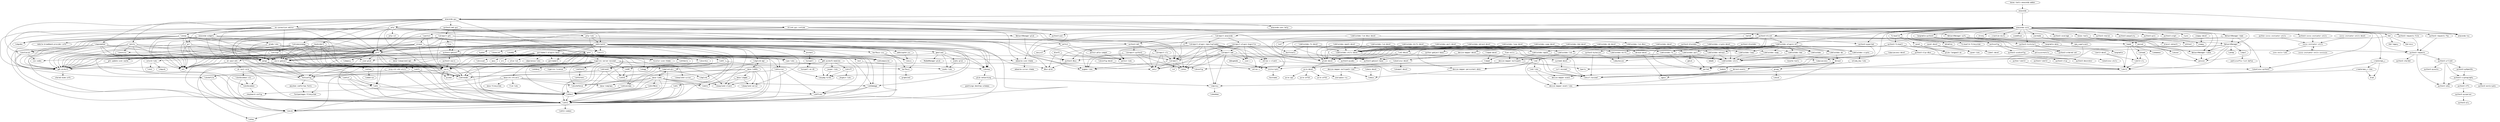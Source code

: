 strict digraph G {
node [fontname=monospace];
  "aajohan-comfortaa-fonts" -> "fontpackages-filesystem";
  "adwaita-icon-theme" -> "adwaita-cursor-theme";
  "anaconda" -> "anaconda-core";
  "anaconda" -> "anaconda-gui";
  "anaconda" -> "anaconda-tui";
  "anaconda-core" -> "anaconda-tui";
  "anaconda-core" -> "authconfig";
  "anaconda-core" -> "chrony";
  "anaconda-core" -> "cracklib-dicts";
  "anaconda-core" -> "createrepo_c";
  "anaconda-core" -> "firewalld";
  "anaconda-core" -> "glibc-langpack-en";
  "anaconda-core" -> "isomd5sum";
  "anaconda-core" -> "kbd";
  "anaconda-core" -> "kexec-tools";
  "anaconda-core" -> "langtable-data";
  "anaconda-core" -> "langtable-python3";
  "anaconda-core" -> "libblockdev-plugins-all";
  "anaconda-core" -> "libreport-anaconda";
  "anaconda-core" -> "libselinux-python3";
  "anaconda-core" -> "NetworkManager";
  "anaconda-core" -> "NetworkManager-libnm";
  "anaconda-core" -> "NetworkManager-team";
  "anaconda-core" -> "parted";
  "anaconda-core" -> "python3-blivet";
  "anaconda-core" -> "python3-blockdev";
  "anaconda-core" -> "python3-coverage";
  "anaconda-core" -> "python3-dbus";
  "anaconda-core" -> "python3-iscsi-initiator-utils";
  "anaconda-core" -> "python3-kickstart";
  "anaconda-core" -> "python3-meh";
  "anaconda-core" -> "python3-ntplib";
  "anaconda-core" -> "python3-ordered-set";
  "anaconda-core" -> "python3-pid";
  "anaconda-core" -> "python3-pwquality";
  "anaconda-core" -> "python3-pyparted";
  "anaconda-core" -> "python3-pytz";
  "anaconda-core" -> "python3-requests";
  "anaconda-core" -> "python3-requests-file";
  "anaconda-core" -> "python3-requests-ftp";
  "anaconda-core" -> "python3-wrapt";
  "anaconda-core" -> "realmd";
  "anaconda-core" -> "rsync";
  "anaconda-core" -> "teamd";
  "anaconda-core" -> "usermode";
  "anaconda-gui" -> "adwaita-icon-theme";
  "anaconda-gui" -> "anaconda-core";
  "anaconda-gui" -> "anaconda-user-help";
  "anaconda-gui" -> "anaconda-widgets";
  "anaconda-gui" -> "blivet-gui-runtime";
  "anaconda-gui" -> "keybinder3";
  "anaconda-gui" -> "libgnomekbd";
  "anaconda-gui" -> "libtimezonemap";
  "anaconda-gui" -> "libxklavier";
  "anaconda-gui" -> "NetworkManager-wifi";
  "anaconda-gui" -> "nm-connection-editor";
  "anaconda-gui" -> "python3-gobject-base";
  "anaconda-gui" -> "python3-meh-gui";
  "anaconda-gui" -> "tigervnc-server-minimal";
  "anaconda-gui" -> "yelp";
  "anaconda-gui" -> "zenity";
  "anaconda-tui" -> "anaconda-core";
  "anaconda-widgets" -> "atk";
  "anaconda-widgets" -> "cairo";
  "anaconda-widgets" -> "cairo-gobject";
  "anaconda-widgets" -> "gdk-pixbuf2";
  "anaconda-widgets" -> "glade-libs";
  "anaconda-widgets" -> "gtk3";
  "anaconda-widgets" -> "libxklavier";
  "anaconda-widgets" -> "pango";
  "at-spi2-atk" -> "atk";
  "at-spi2-atk" -> "at-spi2-core";
  "at-spi2-core" -> "libX11";
  "at-spi2-core" -> "libXi";
  "at-spi2-core" -> "libxkbcommon";
  "at-spi2-core" -> "libxkbcommon-x11";
  "at-spi2-core" -> "libXtst";
  "authconfig" -> "policycoreutils";
  "authconfig" -> "python3-sssdconfig";
  "avahi-glib" -> "avahi-libs";
  "blivet-gui-runtime" -> "adwaita-icon-theme";
  "blivet-gui-runtime" -> "gtk3";
  "blivet-gui-runtime" -> "libreport";
  "blivet-gui-runtime" -> "lxpolkit";
  "blivet-gui-runtime" -> "python3-blivet";
  "blivet-gui-runtime" -> "python3-gobject";
  "blivet-gui-runtime" -> "python3-pid";
  "cairo" -> "fontconfig";
  "cairo-gobject" -> "cairo";
  "cairo-gobject" -> "fontconfig";
  "cairo-gobject" -> "libX11";
  "cairo-gobject" -> "libxcb";
  "cairo-gobject" -> "libXext";
  "cairo-gobject" -> "libXrender";
  "cairo-gobject" -> "pixman";
  "cairo" -> "libX11";
  "cairo" -> "libxcb";
  "cairo" -> "libXext";
  "cairo" -> "libXrender";
  "cairo" -> "pixman";
  "colord-libs" -> "lcms2";
  "colord-libs" -> "libgusb";
  "createrepo_c" -> "createrepo_c-libs";
  "createrepo_c" -> "drpm";
  "createrepo_c" -> "libcurl-minimal";
  "createrepo_c-libs" -> "drpm";
  "createrepo_c-libs" -> "libcurl-minimal";
  "cups-libs" -> "avahi-libs";
  "curl-minimal" -> "libcurl-minimal";
  "debugmode" -> "initscripts";
  "device-mapper-devel" -> "libselinux-devel";
  "device-mapper-devel" -> "systemd-devel";
  "device-mapper-event" -> "device-mapper-event-libs";
  "device-mapper-multipath" -> "device-mapper-multipath-libs";
  "device-mapper-multipath" -> "initscripts";
  "device-mapper-multipath" -> "kpartx";
  "device-mapper-multipath-libs" -> "libaio";
  "device-mapper-multipath-libs" -> "userspace-rcu";
  "device-mapper-multipath" -> "userspace-rcu";
  "device-mapper-persistent-data" -> "libaio";
  "dmraid-devel" -> "dmraid";
  "dmraid-devel" -> "sgpio";
  "dmraid" -> "device-mapper-event-libs";
  "dmraid" -> "dmraid-events";
  "dmraid-events" -> "device-mapper-event";
  "dmraid-events" -> "device-mapper-event-libs";
  "dmraid-events" -> "dmraid";
  "dmraid-events" -> "sgpio";
  "dmraid" -> "kpartx";
  "enchant" -> "hunspell";
  "fcoe-utils" -> "device-mapper-multipath";
  "fcoe-utils" -> "libpciaccess";
  "fcoe-utils" -> "lldpad";
  "firewalld" -> "ebtables";
  "firewalld" -> "firewalld-filesystem";
  "firewalld" -> "ipset";
  "firewalld" -> "python3-firewall";
  "fontconfig" -> "aajohan-comfortaa-fonts";
  "fontconfig" -> "fontpackages-filesystem";
  "fros" -> "python3-gobject";
  "GConf2" -> "dbus-glib";
  "GConf2" -> "polkit-libs";
  "gcr" -> "atk";
  "gcr" -> "cairo";
  "gcr" -> "cairo-gobject";
  "gcr" -> "gdk-pixbuf2";
  "gcr" -> "gtk3";
  "gcr" -> "pango";
  "gdk-pixbuf2-modules" -> "gdk-pixbuf2";
  "gdk-pixbuf2-modules" -> "jasper-libs";
  "gdk-pixbuf2-modules" -> "libjpeg-turbo";
  "gdk-pixbuf2-modules" -> "libtiff";
  "gdk-pixbuf2" -> "shared-mime-info";
  "geoclue2" -> "avahi-glib";
  "geoclue2" -> "avahi-libs";
  "geoclue2" -> "json-glib";
  "geoclue2" -> "libsoup";
  "geoclue2" -> "ModemManager-glib";
  "glade-libs" -> "cairo";
  "glade-libs" -> "gdk-pixbuf2";
  "glade-libs" -> "gtk3";
  "glade-libs" -> "pango";
  "glib2-devel" -> "pcre-devel";
  "glib-networking" -> "gsettings-desktop-schemas";
  "glib-networking" -> "libproxy";
  "gnupg" -> "libcurl-minimal";
  "gnupg" -> "libusb";
  "gstreamer1-plugins-base" -> "alsa-lib";
  "gstreamer1-plugins-base" -> "cairo";
  "gstreamer1-plugins-base" -> "cdparanoia-libs";
  "gstreamer1-plugins-base" -> "gstreamer1";
  "gstreamer1-plugins-base" -> "iso-codes";
  "gstreamer1-plugins-base" -> "libogg";
  "gstreamer1-plugins-base" -> "libtheora";
  "gstreamer1-plugins-base" -> "libvisual";
  "gstreamer1-plugins-base" -> "libvorbis";
  "gstreamer1-plugins-base" -> "libX11";
  "gstreamer1-plugins-base" -> "libXext";
  "gstreamer1-plugins-base" -> "libXv";
  "gstreamer1-plugins-base" -> "opus";
  "gstreamer1-plugins-base" -> "orc";
  "gstreamer1-plugins-base" -> "pango";
  "gtk2" -> "atk";
  "gtk2" -> "cairo";
  "gtk2" -> "cups-libs";
  "gtk2" -> "fontconfig";
  "gtk2" -> "gdk-pixbuf2";
  "gtk2" -> "gdk-pixbuf2-modules";
  "gtk2" -> "gtk-update-icon-cache";
  "gtk2" -> "hicolor-icon-theme";
  "gtk2" -> "libX11";
  "gtk2" -> "libXcomposite";
  "gtk2" -> "libXcursor";
  "gtk2" -> "libXdamage";
  "gtk2" -> "libXext";
  "gtk2" -> "libXfixes";
  "gtk2" -> "libXi";
  "gtk2" -> "libXinerama";
  "gtk2" -> "libXrandr";
  "gtk2" -> "libXrender";
  "gtk2" -> "pango";
  "gtk3" -> "adwaita-icon-theme";
  "gtk3" -> "atk";
  "gtk3" -> "at-spi2-atk";
  "gtk3" -> "cairo";
  "gtk3" -> "cairo-gobject";
  "gtk3" -> "colord-libs";
  "gtk3" -> "cups-libs";
  "gtk3" -> "fontconfig";
  "gtk3" -> "gdk-pixbuf2";
  "gtk3" -> "gdk-pixbuf2-modules";
  "gtk3" -> "gtk-update-icon-cache";
  "gtk3" -> "hicolor-icon-theme";
  "gtk3" -> "json-glib";
  "gtk3" -> "libepoxy";
  "gtk3" -> "libwayland-client";
  "gtk3" -> "libwayland-cursor";
  "gtk3" -> "libX11";
  "gtk3" -> "libXcomposite";
  "gtk3" -> "libXcursor";
  "gtk3" -> "libXdamage";
  "gtk3" -> "libXext";
  "gtk3" -> "libXfixes";
  "gtk3" -> "libXi";
  "gtk3" -> "libXinerama";
  "gtk3" -> "libxkbcommon";
  "gtk3" -> "libXrandr";
  "gtk3" -> "mesa-libwayland-egl";
  "gtk3" -> "pango";
  "gtk3" -> "rest";
  "gtk-update-icon-cache" -> "gdk-pixbuf2";
  "harfbuzz" -> "graphite2";
  "harfbuzz-icu" -> "harfbuzz";
  "harfbuzz-icu" -> "libicu";
  "hunspell-en-US" -> "hunspell";
  "hunspell" -> "hunspell-en-US";
  "initscripts" -> "hostname";
  "ipset-devel" -> "ipset-libs";
  "ipset-devel" -> "libmnl-devel";
  "ipset" -> "glibc-langpack-en";
  "ipset" -> "ipset-libs";
  "iscsi-initiator-utils-devel" -> "iscsi-initiator-utils";
  "iscsi-initiator-utils" -> "iscsi-initiator-utils-iscsiuio";
  "iscsi-initiator-utils-iscsiuio" -> "iscsi-initiator-utils";
  "iscsi-initiator-utils" -> "isns-utils-libs";
  "jasper-libs" -> "libjpeg-turbo";
  "kbd" -> "initscripts";
  "kbd" -> "kbd-legacy";
  "kbd" -> "kbd-misc";
  "kexec-tools-anaconda-addon" -> "anaconda";
  "kexec-tools" -> "dracut-network";
  "kexec-tools" -> "ethtool";
  "kexec-tools" -> "snappy";
  "keybinder3" -> "atk";
  "keybinder3" -> "cairo";
  "keybinder3" -> "cairo-gobject";
  "keybinder3" -> "gdk-pixbuf2";
  "keybinder3" -> "gtk3";
  "keybinder3" -> "libX11";
  "keybinder3" -> "libXext";
  "keybinder3" -> "libXrender";
  "keybinder3" -> "pango";
  "langtable-data" -> "langtable";
  "langtable-python3" -> "langtable";
  "langtable-python3" -> "langtable-data";
  "libaio-devel" -> "libaio";
  "libblockdev-btrfs-devel" -> "glib2-devel";
  "libblockdev-btrfs-devel" -> "libblockdev-btrfs";
  "libblockdev-btrfs-devel" -> "libblockdev-utils-devel";
  "libblockdev-btrfs" -> "libblockdev-utils";
  "libblockdev-btrfs" -> "libbytesize";
  "libblockdev-crypto-devel" -> "glib2-devel";
  "libblockdev-crypto-devel" -> "libblockdev-crypto";
  "libblockdev-crypto" -> "libblockdev-utils";
  "libblockdev-crypto" -> "volume_key-libs";
  "libblockdev-devel" -> "glib2-devel";
  "libblockdev-devel" -> "libblockdev";
  "libblockdev-dm-devel" -> "device-mapper-devel";
  "libblockdev-dm-devel" -> "dmraid-devel";
  "libblockdev-dm-devel" -> "glib2-devel";
  "libblockdev-dm-devel" -> "libblockdev-dm";
  "libblockdev-dm-devel" -> "libblockdev-utils-devel";
  "libblockdev-dm-devel" -> "systemd-devel";
  "libblockdev-dm" -> "dmraid";
  "libblockdev-dm" -> "libblockdev-utils";
  "libblockdev-fs-devel" -> "dosfstools";
  "libblockdev-fs-devel" -> "glib2-devel";
  "libblockdev-fs-devel" -> "libblockdev-fs";
  "libblockdev-fs-devel" -> "libblockdev-utils-devel";
  "libblockdev-fs" -> "device-mapper-multipath";
  "libblockdev-fs" -> "libblockdev-utils";
  "libblockdev-fs" -> "parted";
  "libblockdev-kbd" -> "bcache-tools";
  "libblockdev-kbd-devel" -> "glib2-devel";
  "libblockdev-kbd-devel" -> "libblockdev-kbd";
  "libblockdev-kbd-devel" -> "libblockdev-utils-devel";
  "libblockdev-kbd" -> "libblockdev-utils";
  "libblockdev" -> "libblockdev-utils";
  "libblockdev-loop-devel" -> "glib2-devel";
  "libblockdev-loop-devel" -> "libblockdev-loop";
  "libblockdev-loop-devel" -> "libblockdev-utils-devel";
  "libblockdev-loop" -> "libblockdev-utils";
  "libblockdev-lvm-dbus-devel" -> "glib2-devel";
  "libblockdev-lvm-dbus-devel" -> "libblockdev-lvm-dbus";
  "libblockdev-lvm-dbus-devel" -> "libblockdev-utils-devel";
  "libblockdev-lvm-dbus" -> "device-mapper-persistent-data";
  "libblockdev-lvm-dbus" -> "libblockdev-utils";
  "libblockdev-lvm-dbus" -> "lvm2-dbusd";
  "libblockdev-lvm-devel" -> "glib2-devel";
  "libblockdev-lvm-devel" -> "libblockdev-lvm";
  "libblockdev-lvm-devel" -> "libblockdev-utils-devel";
  "libblockdev-lvm" -> "device-mapper-persistent-data";
  "libblockdev-lvm" -> "libblockdev-utils";
  "libblockdev-lvm" -> "lvm2";
  "libblockdev-mdraid-devel" -> "glib2-devel";
  "libblockdev-mdraid-devel" -> "libblockdev-mdraid";
  "libblockdev-mdraid-devel" -> "libblockdev-utils-devel";
  "libblockdev-mdraid" -> "libblockdev-utils";
  "libblockdev-mdraid" -> "libbytesize";
  "libblockdev-mdraid" -> "mdadm";
  "libblockdev-mpath-devel" -> "glib2-devel";
  "libblockdev-mpath-devel" -> "libblockdev-mpath";
  "libblockdev-mpath-devel" -> "libblockdev-utils-devel";
  "libblockdev-mpath" -> "device-mapper-multipath";
  "libblockdev-mpath" -> "libblockdev-utils";
  "libblockdev-part-devel" -> "glib2-devel";
  "libblockdev-part-devel" -> "libblockdev-part";
  "libblockdev-part-devel" -> "libblockdev-utils-devel";
  "libblockdev-part" -> "device-mapper-multipath";
  "libblockdev-part" -> "gdisk";
  "libblockdev-part" -> "libblockdev-utils";
  "libblockdev-part" -> "parted";
  "libblockdev-plugins-all" -> "libblockdev";
  "libblockdev-plugins-all" -> "libblockdev-btrfs";
  "libblockdev-plugins-all" -> "libblockdev-crypto";
  "libblockdev-plugins-all" -> "libblockdev-dm";
  "libblockdev-plugins-all" -> "libblockdev-fs";
  "libblockdev-plugins-all" -> "libblockdev-kbd";
  "libblockdev-plugins-all" -> "libblockdev-loop";
  "libblockdev-plugins-all" -> "libblockdev-lvm";
  "libblockdev-plugins-all" -> "libblockdev-mdraid";
  "libblockdev-plugins-all" -> "libblockdev-mpath";
  "libblockdev-plugins-all" -> "libblockdev-part";
  "libblockdev-plugins-all" -> "libblockdev-swap";
  "libblockdev-swap-devel" -> "glib2-devel";
  "libblockdev-swap-devel" -> "libblockdev-swap";
  "libblockdev-swap-devel" -> "libblockdev-utils-devel";
  "libblockdev-swap" -> "libblockdev-utils";
  "libblockdev-utils-devel" -> "glib2-devel";
  "libblockdev-utils-devel" -> "libblockdev-utils";
  "libblockdev-utils" -> "parted";
  "libconfig-devel" -> "libconfig";
  "libglvnd-egl" -> "libglvnd";
  "libglvnd-egl" -> "mesa-libEGL";
  "libglvnd-glx" -> "libglvnd";
  "libglvnd-glx" -> "libX11";
  "libglvnd-glx" -> "libXext";
  "libglvnd-glx" -> "mesa-libGL";
  "libgnomekbd" -> "atk";
  "libgnomekbd" -> "cairo";
  "libgnomekbd" -> "cairo-gobject";
  "libgnomekbd" -> "gdk-pixbuf2";
  "libgnomekbd" -> "gtk3";
  "libgnomekbd" -> "libX11";
  "libgnomekbd" -> "libxklavier";
  "libgnomekbd" -> "pango";
  "libnl3-cli" -> "libnl3";
  "libnl3-devel" -> "libnl3";
  "libnl3-devel" -> "libnl3-cli";
  "libnma" -> "atk";
  "libnma" -> "cairo";
  "libnma" -> "cairo-gobject";
  "libnma" -> "gcr";
  "libnma" -> "gdk-pixbuf2";
  "libnma" -> "gtk3";
  "libnma" -> "libgudev";
  "libnma" -> "mobile-broadband-provider-info";
  "libnma" -> "NetworkManager-libnm";
  "libnma" -> "pango";
  "libnotify" -> "gdk-pixbuf2";
  "libpciaccess-devel" -> "libpciaccess";
  "libpciaccess" -> "hwdata";
  "libproxy" -> "libmodman";
  "libpsl" -> "publicsuffix-list-dafsa";
  "libreport-anaconda" -> "libreport";
  "libreport-anaconda" -> "libreport-plugin-bugzilla";
  "libreport-anaconda" -> "libreport-plugin-reportuploader";
  "libreport" -> "augeas-libs";
  "libreport-cli" -> "augeas-libs";
  "libreport-cli" -> "libreport";
  "libreport-cli" -> "libtar";
  "libreport-cli" -> "satyr";
  "libreport-gtk" -> "atk";
  "libreport-gtk" -> "augeas-libs";
  "libreport-gtk" -> "cairo";
  "libreport-gtk" -> "cairo-gobject";
  "libreport-gtk" -> "fros";
  "libreport-gtk" -> "gdk-pixbuf2";
  "libreport-gtk" -> "gtk3";
  "libreport-gtk" -> "libreport";
  "libreport-gtk" -> "libreport-plugin-reportuploader";
  "libreport-gtk" -> "libtar";
  "libreport-gtk" -> "pango";
  "libreport-gtk" -> "satyr";
  "libreport" -> "libtar";
  "libreport" -> "lz4";
  "libreport-plugin-bugzilla" -> "augeas-libs";
  "libreport-plugin-bugzilla" -> "json-c";
  "libreport-plugin-bugzilla" -> "libcurl-minimal";
  "libreport-plugin-bugzilla" -> "libproxy";
  "libreport-plugin-bugzilla" -> "libreport";
  "libreport-plugin-bugzilla" -> "libreport-web";
  "libreport-plugin-bugzilla" -> "libtar";
  "libreport-plugin-bugzilla" -> "satyr";
  "libreport-plugin-bugzilla" -> "xmlrpc-c";
  "libreport-plugin-bugzilla" -> "xmlrpc-c-client";
  "libreport-plugin-reportuploader" -> "augeas-libs";
  "libreport-plugin-reportuploader" -> "json-c";
  "libreport-plugin-reportuploader" -> "libcurl-minimal";
  "libreport-plugin-reportuploader" -> "libproxy";
  "libreport-plugin-reportuploader" -> "libreport";
  "libreport-plugin-reportuploader" -> "libreport-web";
  "libreport-plugin-reportuploader" -> "libtar";
  "libreport-plugin-reportuploader" -> "satyr";
  "libreport-plugin-reportuploader" -> "xmlrpc-c";
  "libreport-plugin-reportuploader" -> "xmlrpc-c-client";
  "libreport-python3" -> "augeas-libs";
  "libreport-python3" -> "libreport";
  "libreport-python3" -> "libtar";
  "libreport-python3" -> "satyr";
  "libreport" -> "satyr";
  "libreport-web" -> "augeas-libs";
  "libreport-web" -> "json-c";
  "libreport-web" -> "libcurl-minimal";
  "libreport-web" -> "libproxy";
  "libreport-web" -> "libreport";
  "libreport-web" -> "libtar";
  "libreport-web" -> "satyr";
  "libreport-web" -> "xmlrpc-c";
  "libreport-web" -> "xmlrpc-c-client";
  "librsvg2" -> "cairo";
  "librsvg2" -> "gdk-pixbuf2";
  "librsvg2" -> "pango";
  "libselinux-devel" -> "libsepol-devel";
  "libselinux-devel" -> "pcre-devel";
  "libSM" -> "libICE";
  "libsoup" -> "glib-networking";
  "libteam" -> "libnl3";
  "libteam" -> "libnl3-cli";
  "libthai" -> "libdatrie";
  "libtheora" -> "libogg";
  "libtiff" -> "jbigkit-libs";
  "libtiff" -> "libjpeg-turbo";
  "libtimezonemap" -> "atk";
  "libtimezonemap" -> "cairo";
  "libtimezonemap" -> "cairo-gobject";
  "libtimezonemap" -> "gdk-pixbuf2";
  "libtimezonemap" -> "gtk3";
  "libtimezonemap" -> "json-glib";
  "libtimezonemap" -> "librsvg2";
  "libtimezonemap" -> "libsoup";
  "libtimezonemap" -> "pango";
  "libvorbis" -> "libogg";
  "libwayland-cursor" -> "libwayland-client";
  "libX11" -> "libX11-common";
  "libX11" -> "libxcb";
  "libxcb" -> "libXau";
  "libXcomposite" -> "libX11";
  "libXcursor" -> "libX11";
  "libXcursor" -> "libXfixes";
  "libXcursor" -> "libXrender";
  "libXdamage" -> "libX11";
  "libXdamage" -> "libXfixes";
  "libXext" -> "libX11";
  "libXfixes" -> "libX11";
  "libXfont2" -> "libfontenc";
  "libXft" -> "fontconfig";
  "libXft" -> "libX11";
  "libXft" -> "libXrender";
  "libXi" -> "libX11";
  "libXi" -> "libXext";
  "libXinerama" -> "libX11";
  "libXinerama" -> "libXext";
  "libxkbcommon-x11" -> "libxcb";
  "libxkbcommon-x11" -> "libxkbcommon";
  "libxkbcommon" -> "xkeyboard-config";
  "libxkbfile" -> "libX11";
  "libxklavier" -> "iso-codes";
  "libxklavier" -> "libX11";
  "libxklavier" -> "libXi";
  "libxklavier" -> "libxkbfile";
  "libXrandr" -> "libX11";
  "libXrandr" -> "libXext";
  "libXrandr" -> "libXrender";
  "libXrender" -> "libX11";
  "libXt" -> "libICE";
  "libXt" -> "libSM";
  "libXt" -> "libX11";
  "libXtst" -> "libX11";
  "libXtst" -> "libXext";
  "libXtst" -> "libXi";
  "libXv" -> "libX11";
  "libXv" -> "libXext";
  "libXxf86vm" -> "libX11";
  "libXxf86vm" -> "libXext";
  "lldpad-devel" -> "lldpad";
  "lldpad" -> "libconfig";
  "lldpad" -> "libnl3";
  "lvm2-dbusd" -> "lvm2";
  "lvm2-dbusd" -> "python3-dbus";
  "lvm2-dbusd" -> "python3-gobject-base";
  "lvm2-dbusd" -> "python3-pyudev";
  "lvm2" -> "device-mapper-event-libs";
  "lvm2" -> "device-mapper-persistent-data";
  "lvm2-libs" -> "device-mapper-event";
  "lvm2-libs" -> "device-mapper-event-libs";
  "lvm2" -> "lvm2-libs";
  "lxpolkit" -> "atk";
  "lxpolkit" -> "cairo";
  "lxpolkit" -> "fontconfig";
  "lxpolkit" -> "gdk-pixbuf2";
  "lxpolkit" -> "gtk2";
  "lxpolkit" -> "libX11";
  "lxpolkit" -> "pango";
  "lxpolkit" -> "polkit";
  "lxpolkit" -> "polkit-libs";
  "lxpolkit" -> "unique";
  "mesa-dri-drivers" -> "libdrm";
  "mesa-dri-drivers" -> "libX11";
  "mesa-dri-drivers" -> "libxcb";
  "mesa-dri-drivers" -> "libxshmfence";
  "mesa-dri-drivers" -> "llvm-libs";
  "mesa-dri-drivers" -> "mesa-filesystem";
  "mesa-dri-drivers" -> "mesa-libglapi";
  "mesa-libEGL" -> "libdrm";
  "mesa-libEGL" -> "libglvnd-egl";
  "mesa-libEGL" -> "libwayland-client";
  "mesa-libEGL" -> "libwayland-server";
  "mesa-libEGL" -> "libX11";
  "mesa-libEGL" -> "libxcb";
  "mesa-libEGL" -> "libxshmfence";
  "mesa-libEGL" -> "mesa-libgbm";
  "mesa-libgbm" -> "libdrm";
  "mesa-libgbm" -> "libwayland-client";
  "mesa-libgbm" -> "libwayland-server";
  "mesa-libGL" -> "libdrm";
  "mesa-libGL" -> "libglvnd-glx";
  "mesa-libGL" -> "libX11";
  "mesa-libGL" -> "libxcb";
  "mesa-libGL" -> "libXdamage";
  "mesa-libGL" -> "libXext";
  "mesa-libGL" -> "libXfixes";
  "mesa-libGL" -> "libxshmfence";
  "mesa-libGL" -> "libXxf86vm";
  "mesa-libGL" -> "mesa-libglapi";
  "NetworkManager-glib" -> "dbus-glib";
  "NetworkManager" -> "jansson";
  "NetworkManager" -> "libcurl-minimal";
  "NetworkManager" -> "libndp";
  "NetworkManager" -> "libnl3";
  "NetworkManager-libnm" -> "jansson";
  "NetworkManager" -> "libpsl";
  "NetworkManager" -> "NetworkManager-libnm";
  "NetworkManager" -> "polkit-libs";
  "NetworkManager-team" -> "jansson";
  "NetworkManager-team" -> "NetworkManager";
  "NetworkManager-team" -> "teamd";
  "NetworkManager-wifi" -> "NetworkManager";
  "NetworkManager-wifi" -> "wpa_supplicant";
  "nm-connection-editor" -> "atk";
  "nm-connection-editor" -> "cairo";
  "nm-connection-editor" -> "cairo-gobject";
  "nm-connection-editor" -> "gcr";
  "nm-connection-editor" -> "gdk-pixbuf2";
  "nm-connection-editor" -> "gtk3";
  "nm-connection-editor" -> "jansson";
  "nm-connection-editor" -> "libgudev";
  "nm-connection-editor" -> "libnma";
  "nm-connection-editor" -> "NetworkManager-glib";
  "nm-connection-editor" -> "NetworkManager-libnm";
  "nm-connection-editor" -> "pango";
  "pango" -> "cairo";
  "pango" -> "fontconfig";
  "pango" -> "harfbuzz";
  "pango" -> "libthai";
  "pango" -> "libX11";
  "pango" -> "libXft";
  "pango" -> "libXrender";
  "passwd" -> "libuser";
  "pcre-devel" -> "pcre-cpp";
  "pcre-devel" -> "pcre-utf16";
  "pcre-devel" -> "pcre-utf32";
  "policycoreutils" -> "libselinux-utils";
  "polkit" -> "mozjs17";
  "polkit-pkla-compat" -> "polkit-libs";
  "polkit" -> "polkit-libs";
  "polkit" -> "polkit-pkla-compat";
  "python2-blockdev" -> "libblockdev";
  "python2-blockdev" -> "python-gobject-base";
  "python3-blivet" -> "dosfstools";
  "python3-blivet" -> "libblockdev-plugins-all";
  "python3-blivet" -> "libselinux-python3";
  "python3-blivet" -> "lsof";
  "python3-blivet" -> "parted";
  "python3-blivet" -> "python3-blockdev";
  "python3-blivet" -> "python3-bytesize";
  "python3-blivet" -> "python3-gobject-base";
  "python3-blivet" -> "python3-kickstart";
  "python3-blivet" -> "python3-pyparted";
  "python3-blivet" -> "python3-pyudev";
  "python3-blockdev" -> "libblockdev";
  "python3-blockdev" -> "python3-gobject-base";
  "python3-bytesize" -> "libbytesize";
  "python3-bytesize" -> "libcurl-minimal";
  "python3-cairo" -> "cairo";
  "python3-cffi" -> "python3-pycparser";
  "python3-cryptography" -> "python3-asn1crypto";
  "python3-cryptography" -> "python3-cffi";
  "python3-cryptography" -> "python3-idna";
  "python3-dbus" -> "dbus-glib";
  "python3-firewall" -> "python3-dbus";
  "python3-firewall" -> "python3-decorator";
  "python3-firewall" -> "python3-gobject-base";
  "python3-firewall" -> "python3-slip-dbus";
  "python3-gobject" -> "cairo";
  "python3-gobject" -> "cairo-gobject";
  "python3-gobject" -> "python3-cairo";
  "python3-gobject" -> "python3-gobject-base";
  "python3-iscsi-initiator-utils" -> "iscsi-initiator-utils";
  "python3-kickstart" -> "python3-ordered-set";
  "python3-kickstart" -> "python3-requests";
  "python3-libnl3" -> "libnl3";
  "python3-meh-gui" -> "gtk3";
  "python3-meh-gui" -> "libreport-gtk";
  "python3-meh-gui" -> "python3-gobject";
  "python3-meh-gui" -> "python3-meh";
  "python3-meh" -> "libreport-cli";
  "python3-meh" -> "libreport-python3";
  "python3-meh" -> "python3-dbus";
  "python3-pycparser" -> "python3-ply";
  "python3-pyOpenSSL" -> "python3-cryptography";
  "python3-pyparted" -> "parted";
  "python3-requests-file" -> "python3-requests";
  "python3-requests-ftp" -> "python3-requests";
  "python3-requests" -> "python3-chardet";
  "python3-requests" -> "python3-idna";
  "python3-requests" -> "python3-urllib3";
  "python3-slip-dbus" -> "python3-dbus";
  "python3-slip-dbus" -> "python3-decorator";
  "python3-slip-dbus" -> "python3-slip";
  "python3-slip" -> "libselinux-python3";
  "python3-urllib3" -> "python3-cryptography";
  "python3-urllib3" -> "python3-idna";
  "python3-urllib3" -> "python3-pyOpenSSL";
  "python3-urllib3" -> "python3-pysocks";
  "python-iscsi-initiator-utils" -> "iscsi-initiator-utils";
  "python-libnl3" -> "libnl3";
  "realmd" -> "authconfig";
  "realmd" -> "polkit-libs";
  "rest" -> "libsoup";
  "snappy-devel" -> "snappy";
  "systemd-devel" -> "curl-minimal";
  "teamd" -> "jansson";
  "teamd" -> "libdaemon";
  "teamd" -> "libnl3";
  "teamd" -> "libnl3-cli";
  "teamd" -> "libteam";
  "tigervnc-server-minimal" -> "initscripts";
  "tigervnc-server-minimal" -> "libglvnd-glx";
  "tigervnc-server-minimal" -> "libICE";
  "tigervnc-server-minimal" -> "libjpeg-turbo";
  "tigervnc-server-minimal" -> "libSM";
  "tigervnc-server-minimal" -> "libX11";
  "tigervnc-server-minimal" -> "libXau";
  "tigervnc-server-minimal" -> "libXdmcp";
  "tigervnc-server-minimal" -> "libXext";
  "tigervnc-server-minimal" -> "libXfont2";
  "tigervnc-server-minimal" -> "libxshmfence";
  "tigervnc-server-minimal" -> "mesa-dri-drivers";
  "tigervnc-server-minimal" -> "pixman";
  "tigervnc-server-minimal" -> "tigervnc-license";
  "tigervnc-server-minimal" -> "xkeyboard-config";
  "tigervnc-server-minimal" -> "xorg-x11-xkb-utils";
  "unique" -> "atk";
  "unique" -> "cairo";
  "unique" -> "dbus-glib";
  "unique" -> "fontconfig";
  "unique" -> "gdk-pixbuf2";
  "unique" -> "gtk2";
  "unique" -> "libX11";
  "unique" -> "pango";
  "usermode" -> "libuser";
  "usermode" -> "passwd";
  "volume_key-libs" -> "gnupg";
  "webkitgtk4" -> "atk";
  "webkitgtk4" -> "cairo";
  "webkitgtk4" -> "cairo-gobject";
  "webkitgtk4" -> "enchant";
  "webkitgtk4" -> "fontconfig";
  "webkitgtk4" -> "gdk-pixbuf2";
  "webkitgtk4" -> "geoclue2";
  "webkitgtk4" -> "gstreamer1";
  "webkitgtk4" -> "gstreamer1-plugins-base";
  "webkitgtk4" -> "gtk3";
  "webkitgtk4" -> "harfbuzz";
  "webkitgtk4" -> "harfbuzz-icu";
  "webkitgtk4" -> "hyphen";
  "webkitgtk4-jsc" -> "libicu";
  "webkitgtk4" -> "libglvnd-egl";
  "webkitgtk4" -> "libglvnd-glx";
  "webkitgtk4" -> "libicu";
  "webkitgtk4" -> "libjpeg-turbo";
  "webkitgtk4" -> "libnotify";
  "webkitgtk4" -> "libsecret";
  "webkitgtk4" -> "libsoup";
  "webkitgtk4" -> "libwayland-client";
  "webkitgtk4" -> "libwayland-server";
  "webkitgtk4" -> "libwebp";
  "webkitgtk4" -> "libX11";
  "webkitgtk4" -> "libXcomposite";
  "webkitgtk4" -> "libXdamage";
  "webkitgtk4" -> "libXrender";
  "webkitgtk4" -> "libxslt";
  "webkitgtk4" -> "libXt";
  "webkitgtk4" -> "mesa-libwayland-egl";
  "webkitgtk4" -> "pango";
  "webkitgtk4" -> "webkitgtk4-jsc";
  "wpa_supplicant" -> "libnl3";
  "xmlrpc-c-client" -> "libcurl-minimal";
  "xmlrpc-c-client" -> "xmlrpc-c";
  "xorg-x11-xkb-utils" -> "libX11";
  "xorg-x11-xkb-utils" -> "libxkbfile";
  "yelp" -> "atk";
  "yelp" -> "cairo";
  "yelp" -> "cairo-gobject";
  "yelp" -> "gdk-pixbuf2";
  "yelp" -> "gtk3";
  "yelp-libs" -> "gtk3";
  "yelp-libs" -> "libsoup";
  "yelp-libs" -> "libxslt";
  "yelp" -> "libsoup";
  "yelp-libs" -> "webkitgtk4";
  "yelp" -> "libxslt";
  "yelp" -> "pango";
  "yelp" -> "webkitgtk4";
  "yelp" -> "webkitgtk4-jsc";
  "yelp" -> "yelp-libs";
  "yelp" -> "yelp-xsl";
  "zenity" -> "atk";
  "zenity" -> "cairo";
  "zenity" -> "cairo-gobject";
  "zenity" -> "gdk-pixbuf2";
  "zenity" -> "gtk3";
  "zenity" -> "libnotify";
  "zenity" -> "libX11";
  "zenity" -> "pango";
}
